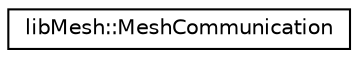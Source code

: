 digraph "类继承关系图"
{
 // INTERACTIVE_SVG=YES
  edge [fontname="Helvetica",fontsize="10",labelfontname="Helvetica",labelfontsize="10"];
  node [fontname="Helvetica",fontsize="10",shape=record];
  rankdir="LR";
  Node1 [label="libMesh::MeshCommunication",height=0.2,width=0.4,color="black", fillcolor="white", style="filled",URL="$classlibMesh_1_1MeshCommunication.html",tooltip="This is the MeshCommunication class. "];
}
